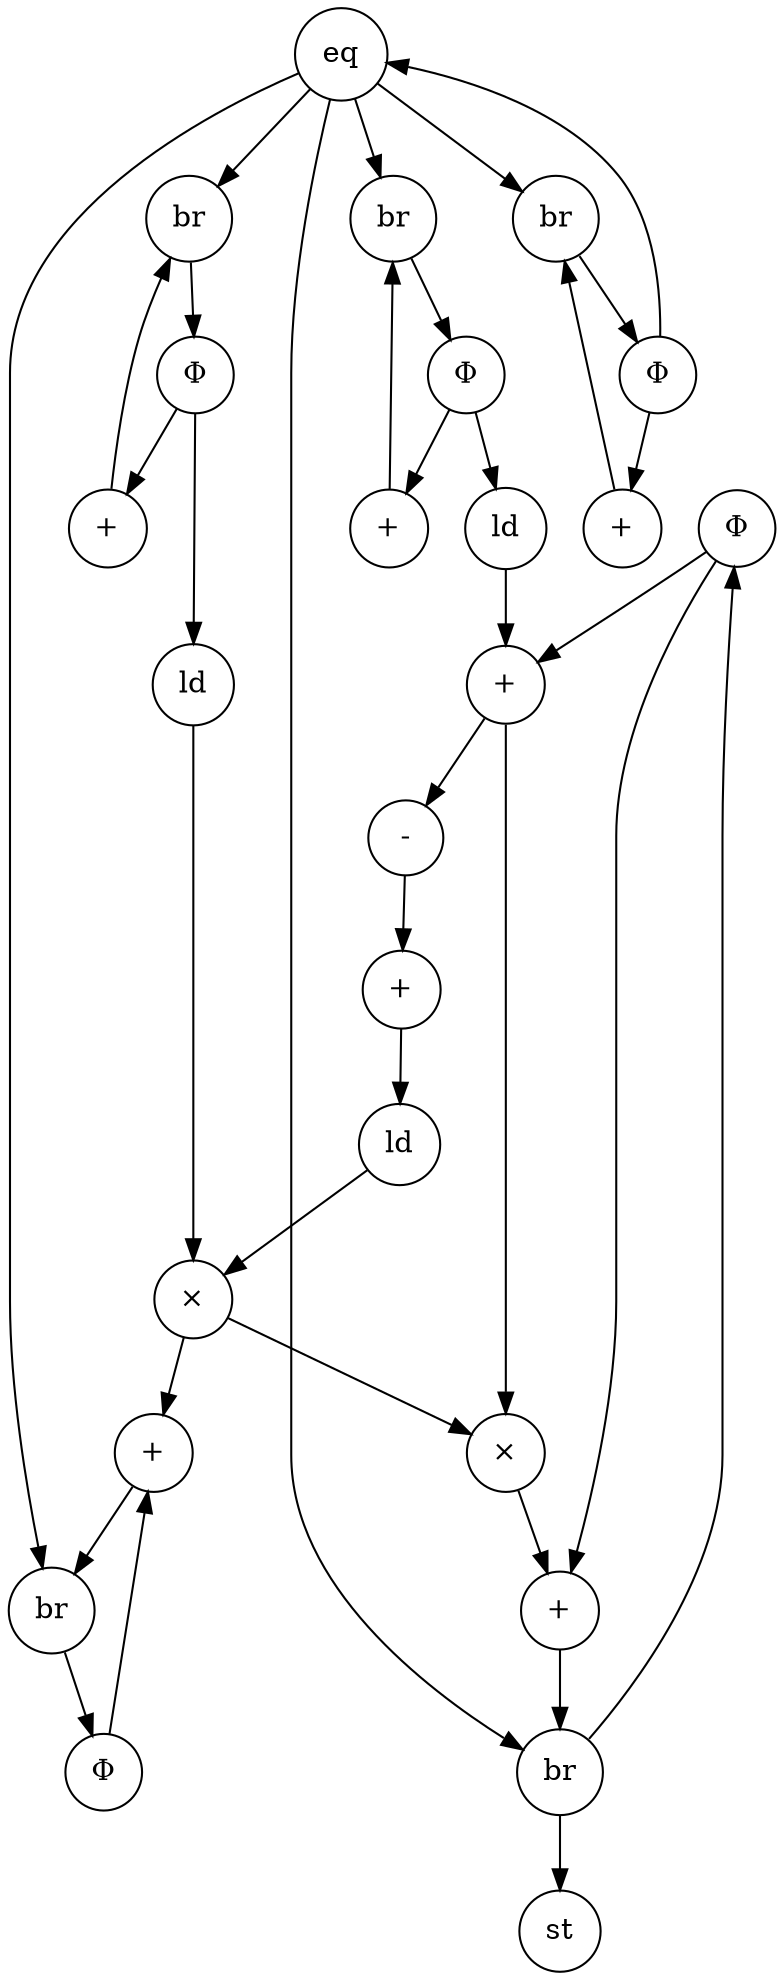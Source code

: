 digraph "DFG for'susan_smoothing' function" {
	Node0phi[shape=circle, label="Φ"];
	Node1phi[shape=circle, label="Φ"];
	Node2phi[shape=circle, label="Φ"];
	Node3phi[shape=circle, label="Φ"];
	Node4phi[shape=circle, label="Φ"];
	Node5getelementptr[shape=circle, label="+"];
	Node6load[shape=circle, label="ld"];
	Node8add[shape=circle, label="+"];
	Node9getelementptr[shape=circle, label="+"];
	Node10load[shape=circle, label="ld"];
	Node13sub[shape=circle, label="-"];
	Node14getelementptr[shape=circle, label="+"];
	Node15load[shape=circle, label="ld"];
	Node17mul[shape=circle, label="×"];
	Node18add[shape=circle, label="+"];
	Node19mul[shape=circle, label="×"];
	Node20add[shape=circle, label="+"];
	Node21add[shape=circle, label="+"];
	Node22icmp[shape=circle, label="eq"];
	Node23br[shape=circle, label="br"];
	Node24br[shape=circle, label="br"];
	Node25br[shape=circle, label="br"];
	Node26br[shape=circle, label="br"];
	Node27br[shape=circle, label="br"];
	Node28store[shape=circle, label="st"];
edge [color=black]
	Node2phi -> Node5getelementptr
	Node2phi -> Node6load
	Node6load -> Node8add
	Node0phi -> Node8add
	Node1phi -> Node9getelementptr
	Node1phi -> Node10load
	Node10load -> Node17mul
	Node8add -> Node13sub
	Node13sub -> Node14getelementptr
	Node14getelementptr -> Node15load
	Node15load -> Node17mul
	Node17mul -> Node18add
	Node3phi -> Node18add
	Node17mul -> Node19mul
	Node8add -> Node19mul
	Node19mul -> Node20add
	Node0phi -> Node20add
	Node4phi -> Node21add
	Node4phi -> Node22icmp
	Node22icmp -> Node23br
	Node22icmp -> Node24br
	Node22icmp -> Node25br
	Node22icmp -> Node26br
	Node22icmp -> Node27br
	Node20add -> Node23br
	Node23br -> Node0phi
	Node9getelementptr -> Node24br
	Node24br -> Node1phi
	Node5getelementptr -> Node25br
	Node25br -> Node2phi
	Node18add -> Node26br
	Node26br -> Node3phi
	Node21add -> Node27br
	Node27br -> Node4phi
	Node23br -> Node28store
}
